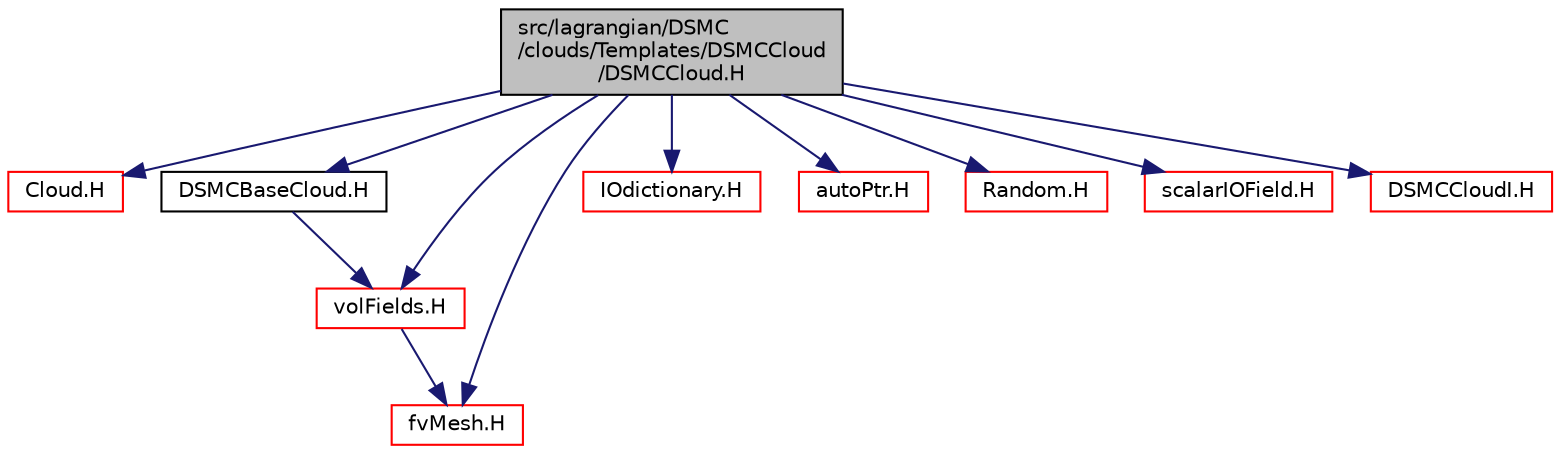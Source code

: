 digraph "src/lagrangian/DSMC/clouds/Templates/DSMCCloud/DSMCCloud.H"
{
  bgcolor="transparent";
  edge [fontname="Helvetica",fontsize="10",labelfontname="Helvetica",labelfontsize="10"];
  node [fontname="Helvetica",fontsize="10",shape=record];
  Node1 [label="src/lagrangian/DSMC\l/clouds/Templates/DSMCCloud\l/DSMCCloud.H",height=0.2,width=0.4,color="black", fillcolor="grey75", style="filled", fontcolor="black"];
  Node1 -> Node2 [color="midnightblue",fontsize="10",style="solid",fontname="Helvetica"];
  Node2 [label="Cloud.H",height=0.2,width=0.4,color="red",URL="$a06639.html"];
  Node1 -> Node3 [color="midnightblue",fontsize="10",style="solid",fontname="Helvetica"];
  Node3 [label="DSMCBaseCloud.H",height=0.2,width=0.4,color="black",URL="$a06704.html"];
  Node3 -> Node4 [color="midnightblue",fontsize="10",style="solid",fontname="Helvetica"];
  Node4 [label="volFields.H",height=0.2,width=0.4,color="red",URL="$a05761.html"];
  Node4 -> Node5 [color="midnightblue",fontsize="10",style="solid",fontname="Helvetica"];
  Node5 [label="fvMesh.H",height=0.2,width=0.4,color="red",URL="$a06025.html"];
  Node1 -> Node6 [color="midnightblue",fontsize="10",style="solid",fontname="Helvetica"];
  Node6 [label="IOdictionary.H",height=0.2,width=0.4,color="red",URL="$a08068.html"];
  Node1 -> Node7 [color="midnightblue",fontsize="10",style="solid",fontname="Helvetica"];
  Node7 [label="autoPtr.H",height=0.2,width=0.4,color="red",URL="$a08761.html"];
  Node1 -> Node8 [color="midnightblue",fontsize="10",style="solid",fontname="Helvetica"];
  Node8 [label="Random.H",height=0.2,width=0.4,color="red",URL="$a09239.html"];
  Node1 -> Node5 [color="midnightblue",fontsize="10",style="solid",fontname="Helvetica"];
  Node1 -> Node4 [color="midnightblue",fontsize="10",style="solid",fontname="Helvetica"];
  Node1 -> Node9 [color="midnightblue",fontsize="10",style="solid",fontname="Helvetica"];
  Node9 [label="scalarIOField.H",height=0.2,width=0.4,color="red",URL="$a08281.html"];
  Node1 -> Node10 [color="midnightblue",fontsize="10",style="solid",fontname="Helvetica"];
  Node10 [label="DSMCCloudI.H",height=0.2,width=0.4,color="red",URL="$a06708.html"];
}
